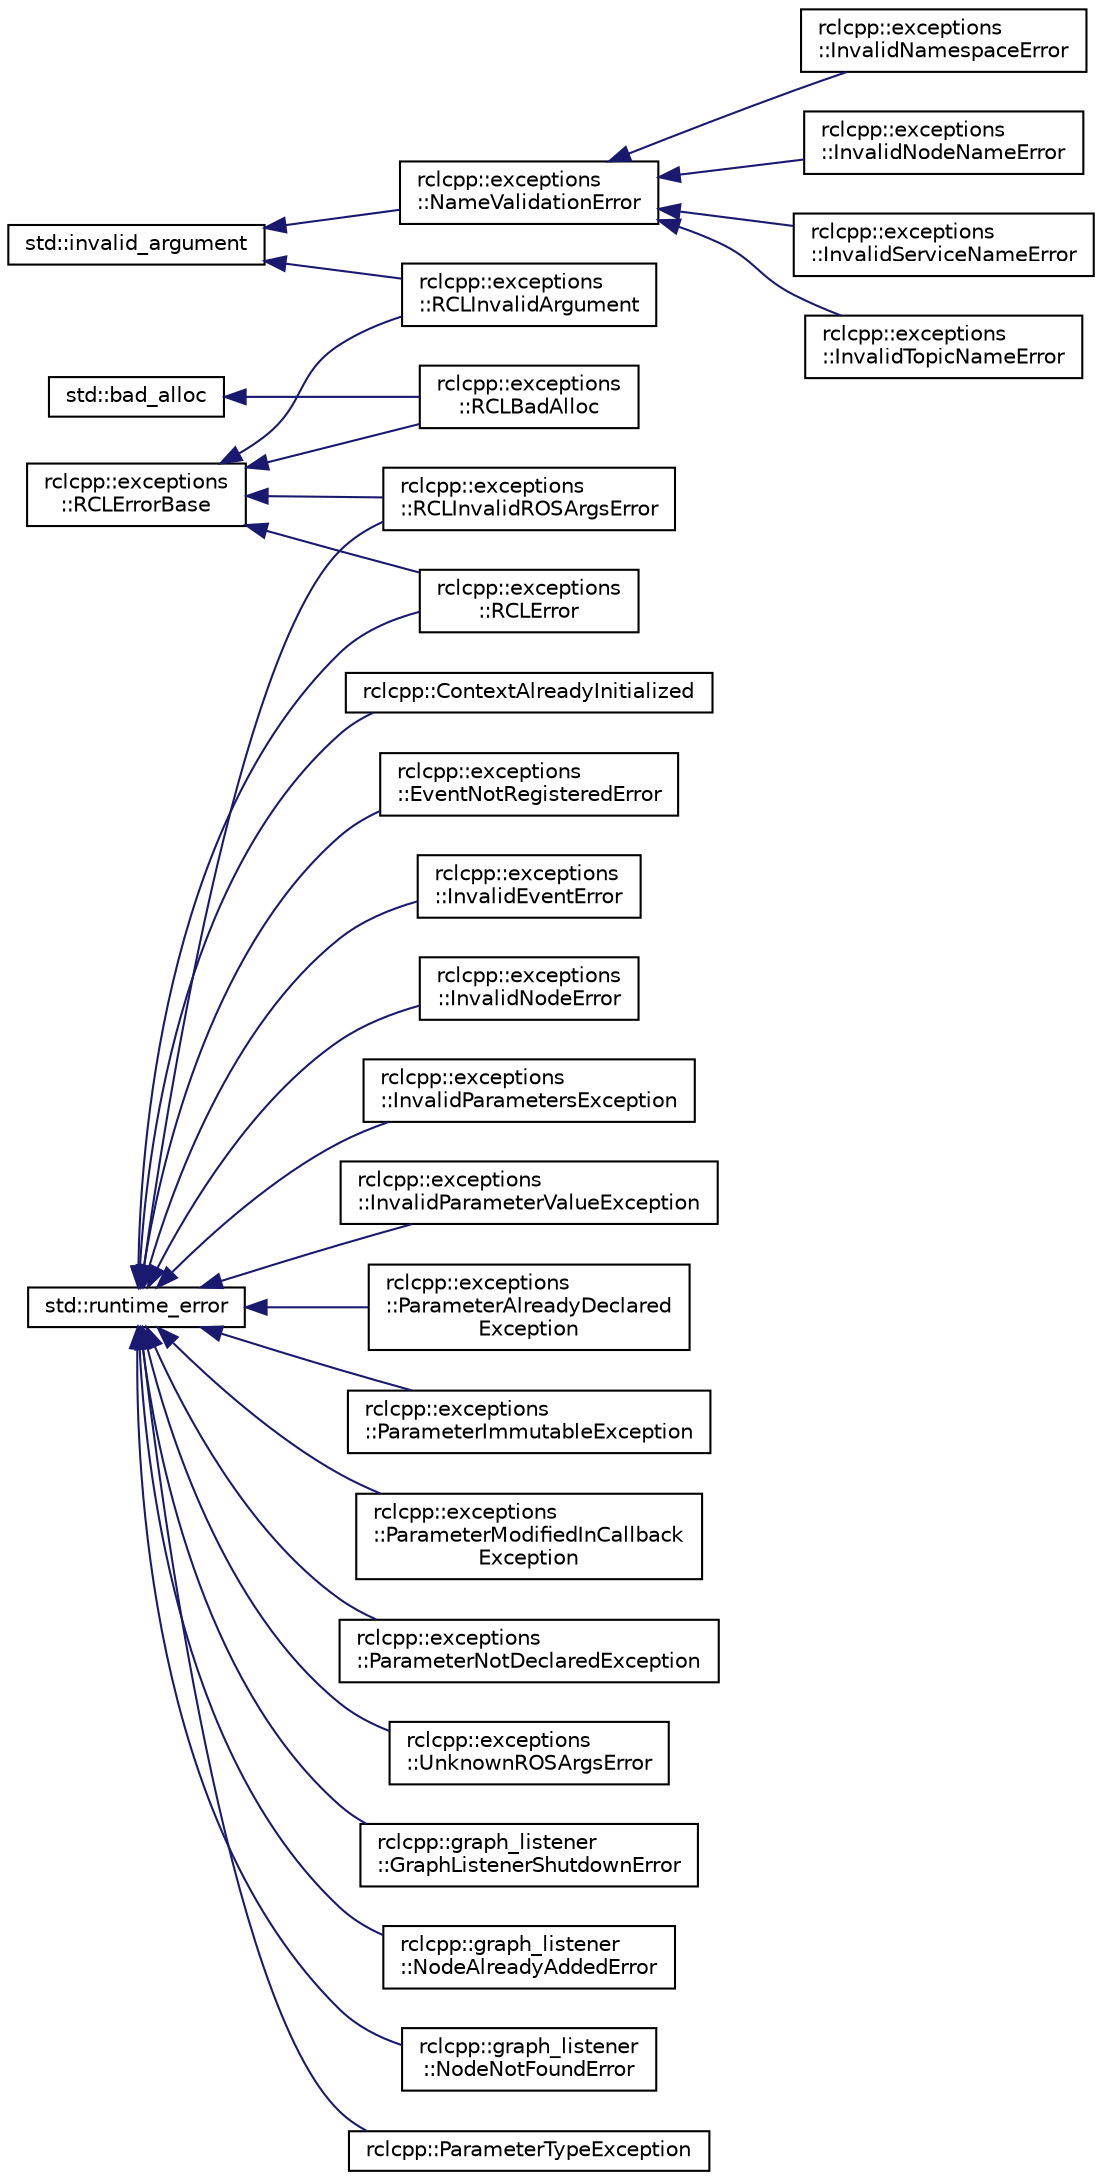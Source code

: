 digraph "Graphical Class Hierarchy"
{
  edge [fontname="Helvetica",fontsize="10",labelfontname="Helvetica",labelfontsize="10"];
  node [fontname="Helvetica",fontsize="10",shape=record];
  rankdir="LR";
  Node180 [label="std::bad_alloc",height=0.2,width=0.4,color="black", fillcolor="white", style="filled",URL="/tmp/tmp.Txb212H7Lz/doxygen_tag_files/cppreference-doxygen-web.tag.xml$cpp/memory/new/bad_alloc.html"];
  Node180 -> Node53 [dir="back",color="midnightblue",fontsize="10",style="solid",fontname="Helvetica"];
  Node53 [label="rclcpp::exceptions\l::RCLBadAlloc",height=0.2,width=0.4,color="black", fillcolor="white", style="filled",URL="$classrclcpp_1_1exceptions_1_1RCLBadAlloc.html",tooltip="Created when the ret is RCL_RET_BAD_ALLOC. "];
  Node114 [label="std::invalid_argument",height=0.2,width=0.4,color="black", fillcolor="white", style="filled",URL="/tmp/tmp.Txb212H7Lz/doxygen_tag_files/cppreference-doxygen-web.tag.xml$cpp/error/invalid_argument.html"];
  Node114 -> Node115 [dir="back",color="midnightblue",fontsize="10",style="solid",fontname="Helvetica"];
  Node115 [label="rclcpp::exceptions\l::NameValidationError",height=0.2,width=0.4,color="black", fillcolor="white", style="filled",URL="$classrclcpp_1_1exceptions_1_1NameValidationError.html",tooltip="Thrown when a any kind of name (node, namespace, topic, etc.) is invalid. "];
  Node115 -> Node116 [dir="back",color="midnightblue",fontsize="10",style="solid",fontname="Helvetica"];
  Node116 [label="rclcpp::exceptions\l::InvalidNamespaceError",height=0.2,width=0.4,color="black", fillcolor="white", style="filled",URL="$classrclcpp_1_1exceptions_1_1InvalidNamespaceError.html",tooltip="Thrown when a node namespace is invalid. "];
  Node115 -> Node117 [dir="back",color="midnightblue",fontsize="10",style="solid",fontname="Helvetica"];
  Node117 [label="rclcpp::exceptions\l::InvalidNodeNameError",height=0.2,width=0.4,color="black", fillcolor="white", style="filled",URL="$classrclcpp_1_1exceptions_1_1InvalidNodeNameError.html",tooltip="Thrown when a node name is invalid. "];
  Node115 -> Node118 [dir="back",color="midnightblue",fontsize="10",style="solid",fontname="Helvetica"];
  Node118 [label="rclcpp::exceptions\l::InvalidServiceNameError",height=0.2,width=0.4,color="black", fillcolor="white", style="filled",URL="$classrclcpp_1_1exceptions_1_1InvalidServiceNameError.html",tooltip="Thrown when a service name is invalid. "];
  Node115 -> Node119 [dir="back",color="midnightblue",fontsize="10",style="solid",fontname="Helvetica"];
  Node119 [label="rclcpp::exceptions\l::InvalidTopicNameError",height=0.2,width=0.4,color="black", fillcolor="white", style="filled",URL="$classrclcpp_1_1exceptions_1_1InvalidTopicNameError.html",tooltip="Thrown when a topic name is invalid. "];
  Node114 -> Node54 [dir="back",color="midnightblue",fontsize="10",style="solid",fontname="Helvetica"];
  Node54 [label="rclcpp::exceptions\l::RCLInvalidArgument",height=0.2,width=0.4,color="black", fillcolor="white", style="filled",URL="$classrclcpp_1_1exceptions_1_1RCLInvalidArgument.html",tooltip="Created when the ret is RCL_RET_INVALID_ARGUMENT. "];
  Node52 [label="rclcpp::exceptions\l::RCLErrorBase",height=0.2,width=0.4,color="black", fillcolor="white", style="filled",URL="$classrclcpp_1_1exceptions_1_1RCLErrorBase.html"];
  Node52 -> Node53 [dir="back",color="midnightblue",fontsize="10",style="solid",fontname="Helvetica"];
  Node52 -> Node11 [dir="back",color="midnightblue",fontsize="10",style="solid",fontname="Helvetica"];
  Node11 [label="rclcpp::exceptions\l::RCLError",height=0.2,width=0.4,color="black", fillcolor="white", style="filled",URL="$classrclcpp_1_1exceptions_1_1RCLError.html",tooltip="Created when the return code does not match one of the other specialized exceptions. "];
  Node52 -> Node54 [dir="back",color="midnightblue",fontsize="10",style="solid",fontname="Helvetica"];
  Node52 -> Node12 [dir="back",color="midnightblue",fontsize="10",style="solid",fontname="Helvetica"];
  Node12 [label="rclcpp::exceptions\l::RCLInvalidROSArgsError",height=0.2,width=0.4,color="black", fillcolor="white", style="filled",URL="$classrclcpp_1_1exceptions_1_1RCLInvalidROSArgsError.html",tooltip="Created when the ret is RCL_RET_INVALID_ROS_ARGS. "];
  Node0 [label="std::runtime_error",height=0.2,width=0.4,color="black", fillcolor="white", style="filled",URL="/tmp/tmp.Txb212H7Lz/doxygen_tag_files/cppreference-doxygen-web.tag.xml$cpp/error/runtime_error.html"];
  Node0 -> Node1 [dir="back",color="midnightblue",fontsize="10",style="solid",fontname="Helvetica"];
  Node1 [label="rclcpp::ContextAlreadyInitialized",height=0.2,width=0.4,color="black", fillcolor="white", style="filled",URL="$classrclcpp_1_1ContextAlreadyInitialized.html",tooltip="Thrown when init is called on an already initialized context. "];
  Node0 -> Node2 [dir="back",color="midnightblue",fontsize="10",style="solid",fontname="Helvetica"];
  Node2 [label="rclcpp::exceptions\l::EventNotRegisteredError",height=0.2,width=0.4,color="black", fillcolor="white", style="filled",URL="$classrclcpp_1_1exceptions_1_1EventNotRegisteredError.html",tooltip="Thrown when an unregistered rclcpp::Event is encountered where a registered one was expected..."];
  Node0 -> Node3 [dir="back",color="midnightblue",fontsize="10",style="solid",fontname="Helvetica"];
  Node3 [label="rclcpp::exceptions\l::InvalidEventError",height=0.2,width=0.4,color="black", fillcolor="white", style="filled",URL="$classrclcpp_1_1exceptions_1_1InvalidEventError.html",tooltip="Thrown when an invalid rclcpp::Event object or SharedPtr is encountered. "];
  Node0 -> Node4 [dir="back",color="midnightblue",fontsize="10",style="solid",fontname="Helvetica"];
  Node4 [label="rclcpp::exceptions\l::InvalidNodeError",height=0.2,width=0.4,color="black", fillcolor="white", style="filled",URL="$classrclcpp_1_1exceptions_1_1InvalidNodeError.html",tooltip="Thrown when a method is trying to use a node, but it is invalid. "];
  Node0 -> Node5 [dir="back",color="midnightblue",fontsize="10",style="solid",fontname="Helvetica"];
  Node5 [label="rclcpp::exceptions\l::InvalidParametersException",height=0.2,width=0.4,color="black", fillcolor="white", style="filled",URL="$classrclcpp_1_1exceptions_1_1InvalidParametersException.html",tooltip="Thrown if passed parameters are inconsistent or invalid. "];
  Node0 -> Node6 [dir="back",color="midnightblue",fontsize="10",style="solid",fontname="Helvetica"];
  Node6 [label="rclcpp::exceptions\l::InvalidParameterValueException",height=0.2,width=0.4,color="black", fillcolor="white", style="filled",URL="$classrclcpp_1_1exceptions_1_1InvalidParameterValueException.html",tooltip="Thrown if passed parameter value is invalid. "];
  Node0 -> Node7 [dir="back",color="midnightblue",fontsize="10",style="solid",fontname="Helvetica"];
  Node7 [label="rclcpp::exceptions\l::ParameterAlreadyDeclared\lException",height=0.2,width=0.4,color="black", fillcolor="white", style="filled",URL="$classrclcpp_1_1exceptions_1_1ParameterAlreadyDeclaredException.html",tooltip="Thrown if parameter is already declared. "];
  Node0 -> Node8 [dir="back",color="midnightblue",fontsize="10",style="solid",fontname="Helvetica"];
  Node8 [label="rclcpp::exceptions\l::ParameterImmutableException",height=0.2,width=0.4,color="black", fillcolor="white", style="filled",URL="$classrclcpp_1_1exceptions_1_1ParameterImmutableException.html",tooltip="Thrown if parameter is immutable and therefore cannot be undeclared. "];
  Node0 -> Node9 [dir="back",color="midnightblue",fontsize="10",style="solid",fontname="Helvetica"];
  Node9 [label="rclcpp::exceptions\l::ParameterModifiedInCallback\lException",height=0.2,width=0.4,color="black", fillcolor="white", style="filled",URL="$classrclcpp_1_1exceptions_1_1ParameterModifiedInCallbackException.html",tooltip="Thrown if parameter is modified while in a set callback. "];
  Node0 -> Node10 [dir="back",color="midnightblue",fontsize="10",style="solid",fontname="Helvetica"];
  Node10 [label="rclcpp::exceptions\l::ParameterNotDeclaredException",height=0.2,width=0.4,color="black", fillcolor="white", style="filled",URL="$classrclcpp_1_1exceptions_1_1ParameterNotDeclaredException.html",tooltip="Thrown if parameter is not declared, e.g. either set or get was called without first declaring..."];
  Node0 -> Node11 [dir="back",color="midnightblue",fontsize="10",style="solid",fontname="Helvetica"];
  Node0 -> Node12 [dir="back",color="midnightblue",fontsize="10",style="solid",fontname="Helvetica"];
  Node0 -> Node13 [dir="back",color="midnightblue",fontsize="10",style="solid",fontname="Helvetica"];
  Node13 [label="rclcpp::exceptions\l::UnknownROSArgsError",height=0.2,width=0.4,color="black", fillcolor="white", style="filled",URL="$classrclcpp_1_1exceptions_1_1UnknownROSArgsError.html",tooltip="Thrown when unparsed ROS specific arguments are found. "];
  Node0 -> Node14 [dir="back",color="midnightblue",fontsize="10",style="solid",fontname="Helvetica"];
  Node14 [label="rclcpp::graph_listener\l::GraphListenerShutdownError",height=0.2,width=0.4,color="black", fillcolor="white", style="filled",URL="$classrclcpp_1_1graph__listener_1_1GraphListenerShutdownError.html",tooltip="Thrown when a function is called on a GraphListener that is already shutdown. "];
  Node0 -> Node15 [dir="back",color="midnightblue",fontsize="10",style="solid",fontname="Helvetica"];
  Node15 [label="rclcpp::graph_listener\l::NodeAlreadyAddedError",height=0.2,width=0.4,color="black", fillcolor="white", style="filled",URL="$classrclcpp_1_1graph__listener_1_1NodeAlreadyAddedError.html",tooltip="Thrown when a node has already been added to the GraphListener. "];
  Node0 -> Node16 [dir="back",color="midnightblue",fontsize="10",style="solid",fontname="Helvetica"];
  Node16 [label="rclcpp::graph_listener\l::NodeNotFoundError",height=0.2,width=0.4,color="black", fillcolor="white", style="filled",URL="$classrclcpp_1_1graph__listener_1_1NodeNotFoundError.html",tooltip="Thrown when the given node is not in the GraphListener. "];
  Node0 -> Node17 [dir="back",color="midnightblue",fontsize="10",style="solid",fontname="Helvetica"];
  Node17 [label="rclcpp::ParameterTypeException",height=0.2,width=0.4,color="black", fillcolor="white", style="filled",URL="$classrclcpp_1_1ParameterTypeException.html",tooltip="Indicate the parameter type does not match the expected type. "];
}

